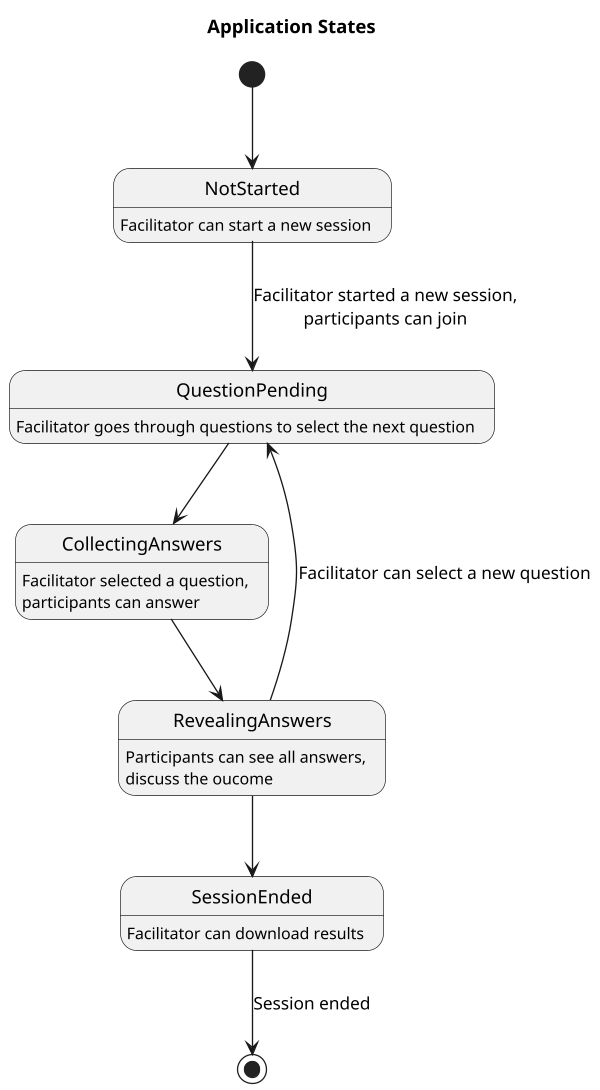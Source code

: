 @startuml

title Application States

scale 600 width

[*] --> NotStarted
NotStarted --> QuestionPending: Facilitator started a new session,\nparticipants can join
NotStarted: Facilitator can start a new session
QuestionPending: Facilitator goes through questions to select the next question
QuestionPending --> CollectingAnswers 
CollectingAnswers: Facilitator selected a question,\nparticipants can answer
CollectingAnswers --> RevealingAnswers
RevealingAnswers: Participants can see all answers,\ndiscuss the oucome
RevealingAnswers --> QuestionPending: Facilitator can select a new question
RevealingAnswers --> SessionEnded
SessionEnded --> [*]: Session ended
SessionEnded: Facilitator can download results

@enduml
